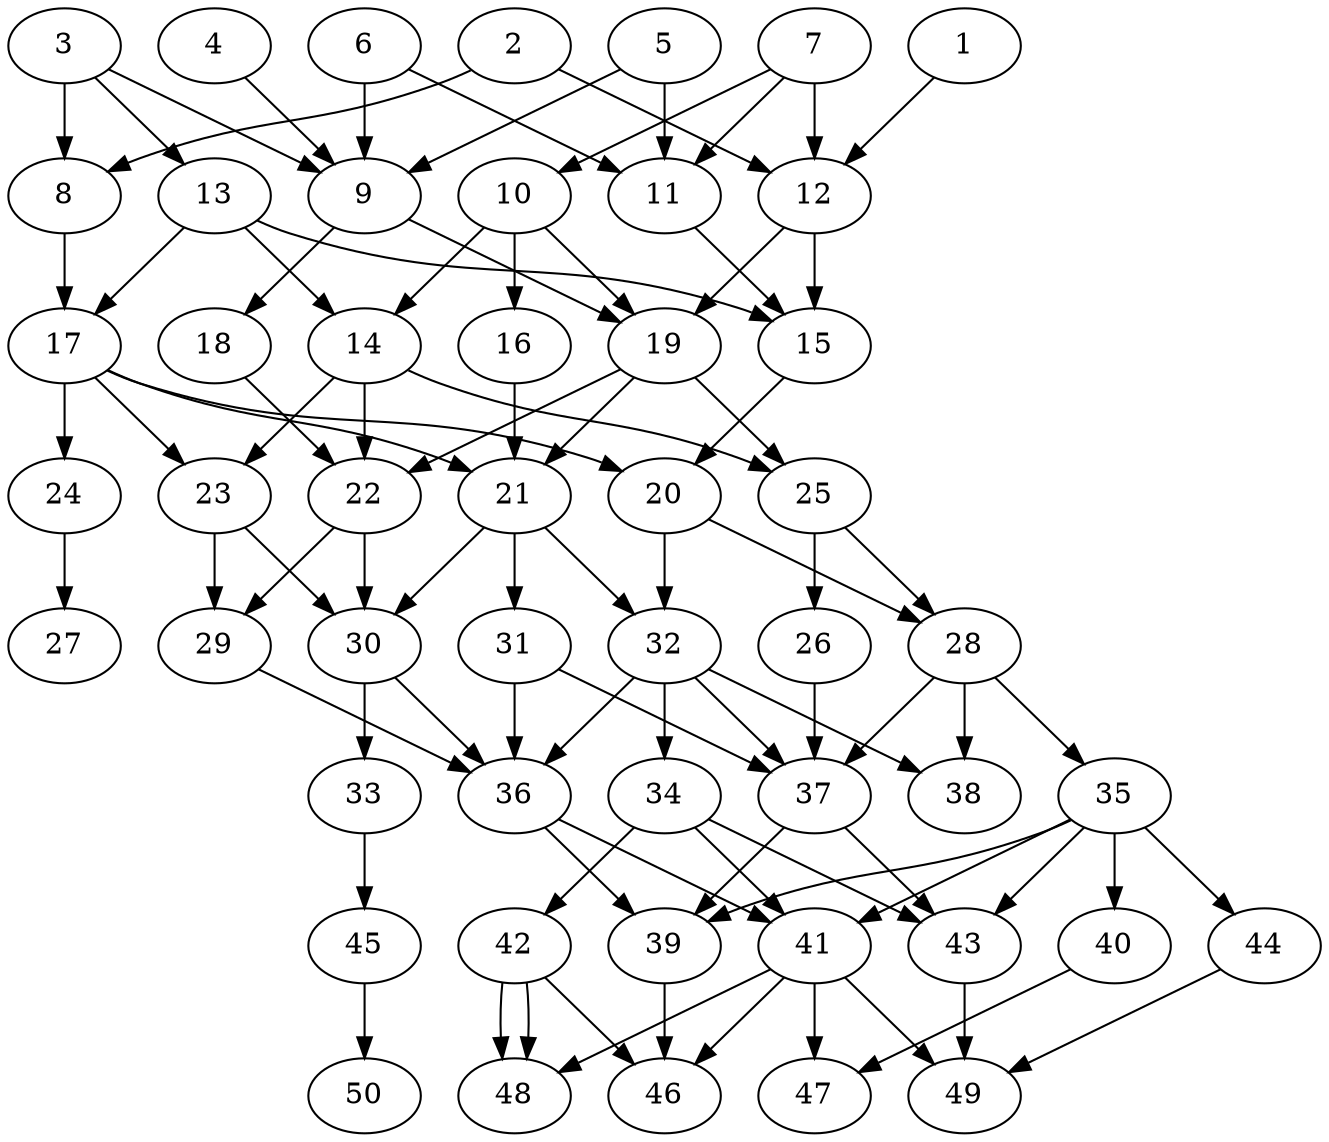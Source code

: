 // DAG automatically generated by daggen at Thu Oct  3 14:07:57 2019
// ./daggen --dot -n 50 --ccr 0.3 --fat 0.5 --regular 0.9 --density 0.5 --mindata 5242880 --maxdata 52428800 
digraph G {
  1 [size="45349547", alpha="0.05", expect_size="13604864"] 
  1 -> 12 [size ="13604864"]
  2 [size="149978453", alpha="0.19", expect_size="44993536"] 
  2 -> 8 [size ="44993536"]
  2 -> 12 [size ="44993536"]
  3 [size="70597973", alpha="0.13", expect_size="21179392"] 
  3 -> 8 [size ="21179392"]
  3 -> 9 [size ="21179392"]
  3 -> 13 [size ="21179392"]
  4 [size="73970347", alpha="0.05", expect_size="22191104"] 
  4 -> 9 [size ="22191104"]
  5 [size="112302080", alpha="0.02", expect_size="33690624"] 
  5 -> 9 [size ="33690624"]
  5 -> 11 [size ="33690624"]
  6 [size="22050133", alpha="0.17", expect_size="6615040"] 
  6 -> 9 [size ="6615040"]
  6 -> 11 [size ="6615040"]
  7 [size="23620267", alpha="0.03", expect_size="7086080"] 
  7 -> 10 [size ="7086080"]
  7 -> 11 [size ="7086080"]
  7 -> 12 [size ="7086080"]
  8 [size="169386667", alpha="0.16", expect_size="50816000"] 
  8 -> 17 [size ="50816000"]
  9 [size="55715840", alpha="0.18", expect_size="16714752"] 
  9 -> 18 [size ="16714752"]
  9 -> 19 [size ="16714752"]
  10 [size="33532587", alpha="0.08", expect_size="10059776"] 
  10 -> 14 [size ="10059776"]
  10 -> 16 [size ="10059776"]
  10 -> 19 [size ="10059776"]
  11 [size="75629227", alpha="0.10", expect_size="22688768"] 
  11 -> 15 [size ="22688768"]
  12 [size="115544747", alpha="0.06", expect_size="34663424"] 
  12 -> 15 [size ="34663424"]
  12 -> 19 [size ="34663424"]
  13 [size="104714240", alpha="0.13", expect_size="31414272"] 
  13 -> 14 [size ="31414272"]
  13 -> 15 [size ="31414272"]
  13 -> 17 [size ="31414272"]
  14 [size="48561493", alpha="0.04", expect_size="14568448"] 
  14 -> 22 [size ="14568448"]
  14 -> 23 [size ="14568448"]
  14 -> 25 [size ="14568448"]
  15 [size="87179947", alpha="0.12", expect_size="26153984"] 
  15 -> 20 [size ="26153984"]
  16 [size="100785493", alpha="0.19", expect_size="30235648"] 
  16 -> 21 [size ="30235648"]
  17 [size="80721920", alpha="0.20", expect_size="24216576"] 
  17 -> 20 [size ="24216576"]
  17 -> 21 [size ="24216576"]
  17 -> 23 [size ="24216576"]
  17 -> 24 [size ="24216576"]
  18 [size="102570667", alpha="0.03", expect_size="30771200"] 
  18 -> 22 [size ="30771200"]
  19 [size="71925760", alpha="0.06", expect_size="21577728"] 
  19 -> 21 [size ="21577728"]
  19 -> 22 [size ="21577728"]
  19 -> 25 [size ="21577728"]
  20 [size="52305920", alpha="0.12", expect_size="15691776"] 
  20 -> 28 [size ="15691776"]
  20 -> 32 [size ="15691776"]
  21 [size="117934080", alpha="0.02", expect_size="35380224"] 
  21 -> 30 [size ="35380224"]
  21 -> 31 [size ="35380224"]
  21 -> 32 [size ="35380224"]
  22 [size="40437760", alpha="0.09", expect_size="12131328"] 
  22 -> 29 [size ="12131328"]
  22 -> 30 [size ="12131328"]
  23 [size="87084373", alpha="0.03", expect_size="26125312"] 
  23 -> 29 [size ="26125312"]
  23 -> 30 [size ="26125312"]
  24 [size="28559360", alpha="0.03", expect_size="8567808"] 
  24 -> 27 [size ="8567808"]
  25 [size="62651733", alpha="0.16", expect_size="18795520"] 
  25 -> 26 [size ="18795520"]
  25 -> 28 [size ="18795520"]
  26 [size="153183573", alpha="0.09", expect_size="45955072"] 
  26 -> 37 [size ="45955072"]
  27 [size="144011947", alpha="0.03", expect_size="43203584"] 
  28 [size="143868587", alpha="0.17", expect_size="43160576"] 
  28 -> 35 [size ="43160576"]
  28 -> 37 [size ="43160576"]
  28 -> 38 [size ="43160576"]
  29 [size="165724160", alpha="0.15", expect_size="49717248"] 
  29 -> 36 [size ="49717248"]
  30 [size="56739840", alpha="0.16", expect_size="17021952"] 
  30 -> 33 [size ="17021952"]
  30 -> 36 [size ="17021952"]
  31 [size="154992640", alpha="0.03", expect_size="46497792"] 
  31 -> 36 [size ="46497792"]
  31 -> 37 [size ="46497792"]
  32 [size="173786453", alpha="0.03", expect_size="52135936"] 
  32 -> 34 [size ="52135936"]
  32 -> 36 [size ="52135936"]
  32 -> 37 [size ="52135936"]
  32 -> 38 [size ="52135936"]
  33 [size="88333653", alpha="0.15", expect_size="26500096"] 
  33 -> 45 [size ="26500096"]
  34 [size="109049173", alpha="0.10", expect_size="32714752"] 
  34 -> 41 [size ="32714752"]
  34 -> 42 [size ="32714752"]
  34 -> 43 [size ="32714752"]
  35 [size="135140693", alpha="0.14", expect_size="40542208"] 
  35 -> 39 [size ="40542208"]
  35 -> 40 [size ="40542208"]
  35 -> 41 [size ="40542208"]
  35 -> 43 [size ="40542208"]
  35 -> 44 [size ="40542208"]
  36 [size="104147627", alpha="0.09", expect_size="31244288"] 
  36 -> 39 [size ="31244288"]
  36 -> 41 [size ="31244288"]
  37 [size="20647253", alpha="0.11", expect_size="6194176"] 
  37 -> 39 [size ="6194176"]
  37 -> 43 [size ="6194176"]
  38 [size="48073387", alpha="0.05", expect_size="14422016"] 
  39 [size="23763627", alpha="0.06", expect_size="7129088"] 
  39 -> 46 [size ="7129088"]
  40 [size="143250773", alpha="0.10", expect_size="42975232"] 
  40 -> 47 [size ="42975232"]
  41 [size="108011520", alpha="0.08", expect_size="32403456"] 
  41 -> 46 [size ="32403456"]
  41 -> 47 [size ="32403456"]
  41 -> 48 [size ="32403456"]
  41 -> 49 [size ="32403456"]
  42 [size="133492053", alpha="0.09", expect_size="40047616"] 
  42 -> 46 [size ="40047616"]
  42 -> 48 [size ="40047616"]
  42 -> 48 [size ="40047616"]
  43 [size="160471040", alpha="0.18", expect_size="48141312"] 
  43 -> 49 [size ="48141312"]
  44 [size="118903467", alpha="0.09", expect_size="35671040"] 
  44 -> 49 [size ="35671040"]
  45 [size="39877973", alpha="0.06", expect_size="11963392"] 
  45 -> 50 [size ="11963392"]
  46 [size="150388053", alpha="0.20", expect_size="45116416"] 
  47 [size="61880320", alpha="0.09", expect_size="18564096"] 
  48 [size="152180053", alpha="0.15", expect_size="45654016"] 
  49 [size="34522453", alpha="0.00", expect_size="10356736"] 
  50 [size="77933227", alpha="0.10", expect_size="23379968"] 
}
